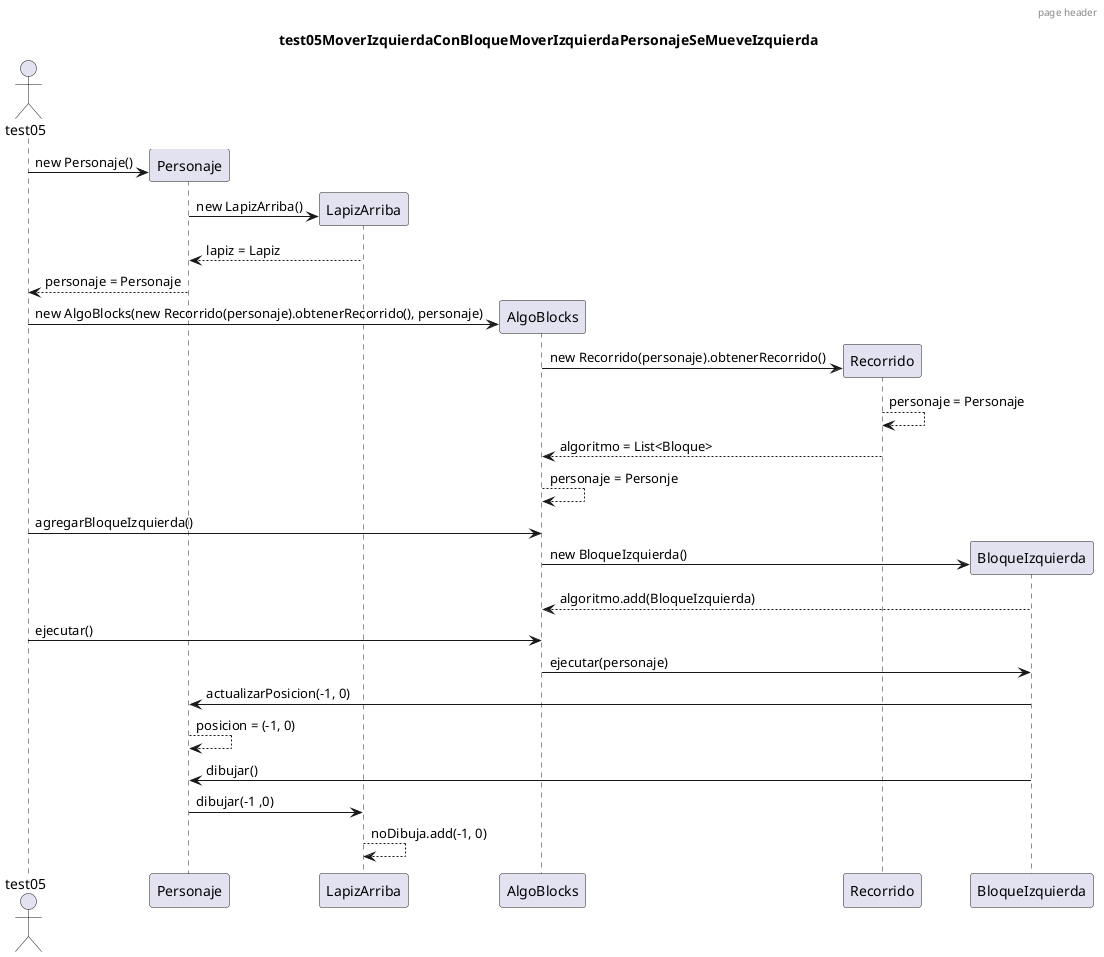 @startuml

header page header
title test05MoverIzquierdaConBloqueMoverIzquierdaPersonajeSeMueveIzquierda
actor test05

create Personaje
test05 -> Personaje: new Personaje()
create LapizArriba
Personaje -> LapizArriba: new LapizArriba()
LapizArriba --> Personaje: lapiz = Lapiz
Personaje --> test05: personaje = Personaje
create AlgoBlocks
test05 -> AlgoBlocks: new AlgoBlocks(new Recorrido(personaje).obtenerRecorrido(), personaje)
create Recorrido
AlgoBlocks -> Recorrido: new Recorrido(personaje).obtenerRecorrido()
Recorrido --> Recorrido: personaje = Personaje
Recorrido --> AlgoBlocks: algoritmo = List<Bloque>
AlgoBlocks --> AlgoBlocks: personaje = Personje
test05 -> AlgoBlocks: agregarBloqueIzquierda()
create BloqueIzquierda
AlgoBlocks -> BloqueIzquierda: new BloqueIzquierda()
BloqueIzquierda --> AlgoBlocks: algoritmo.add(BloqueIzquierda)
test05 -> AlgoBlocks: ejecutar()
AlgoBlocks -> BloqueIzquierda: ejecutar(personaje)
BloqueIzquierda -> Personaje: actualizarPosicion(-1, 0)
Personaje --> Personaje: posicion = (-1, 0)
BloqueIzquierda -> Personaje: dibujar()
Personaje -> LapizArriba: dibujar(-1 ,0)
LapizArriba --> LapizArriba: noDibuja.add(-1, 0)

@enduml